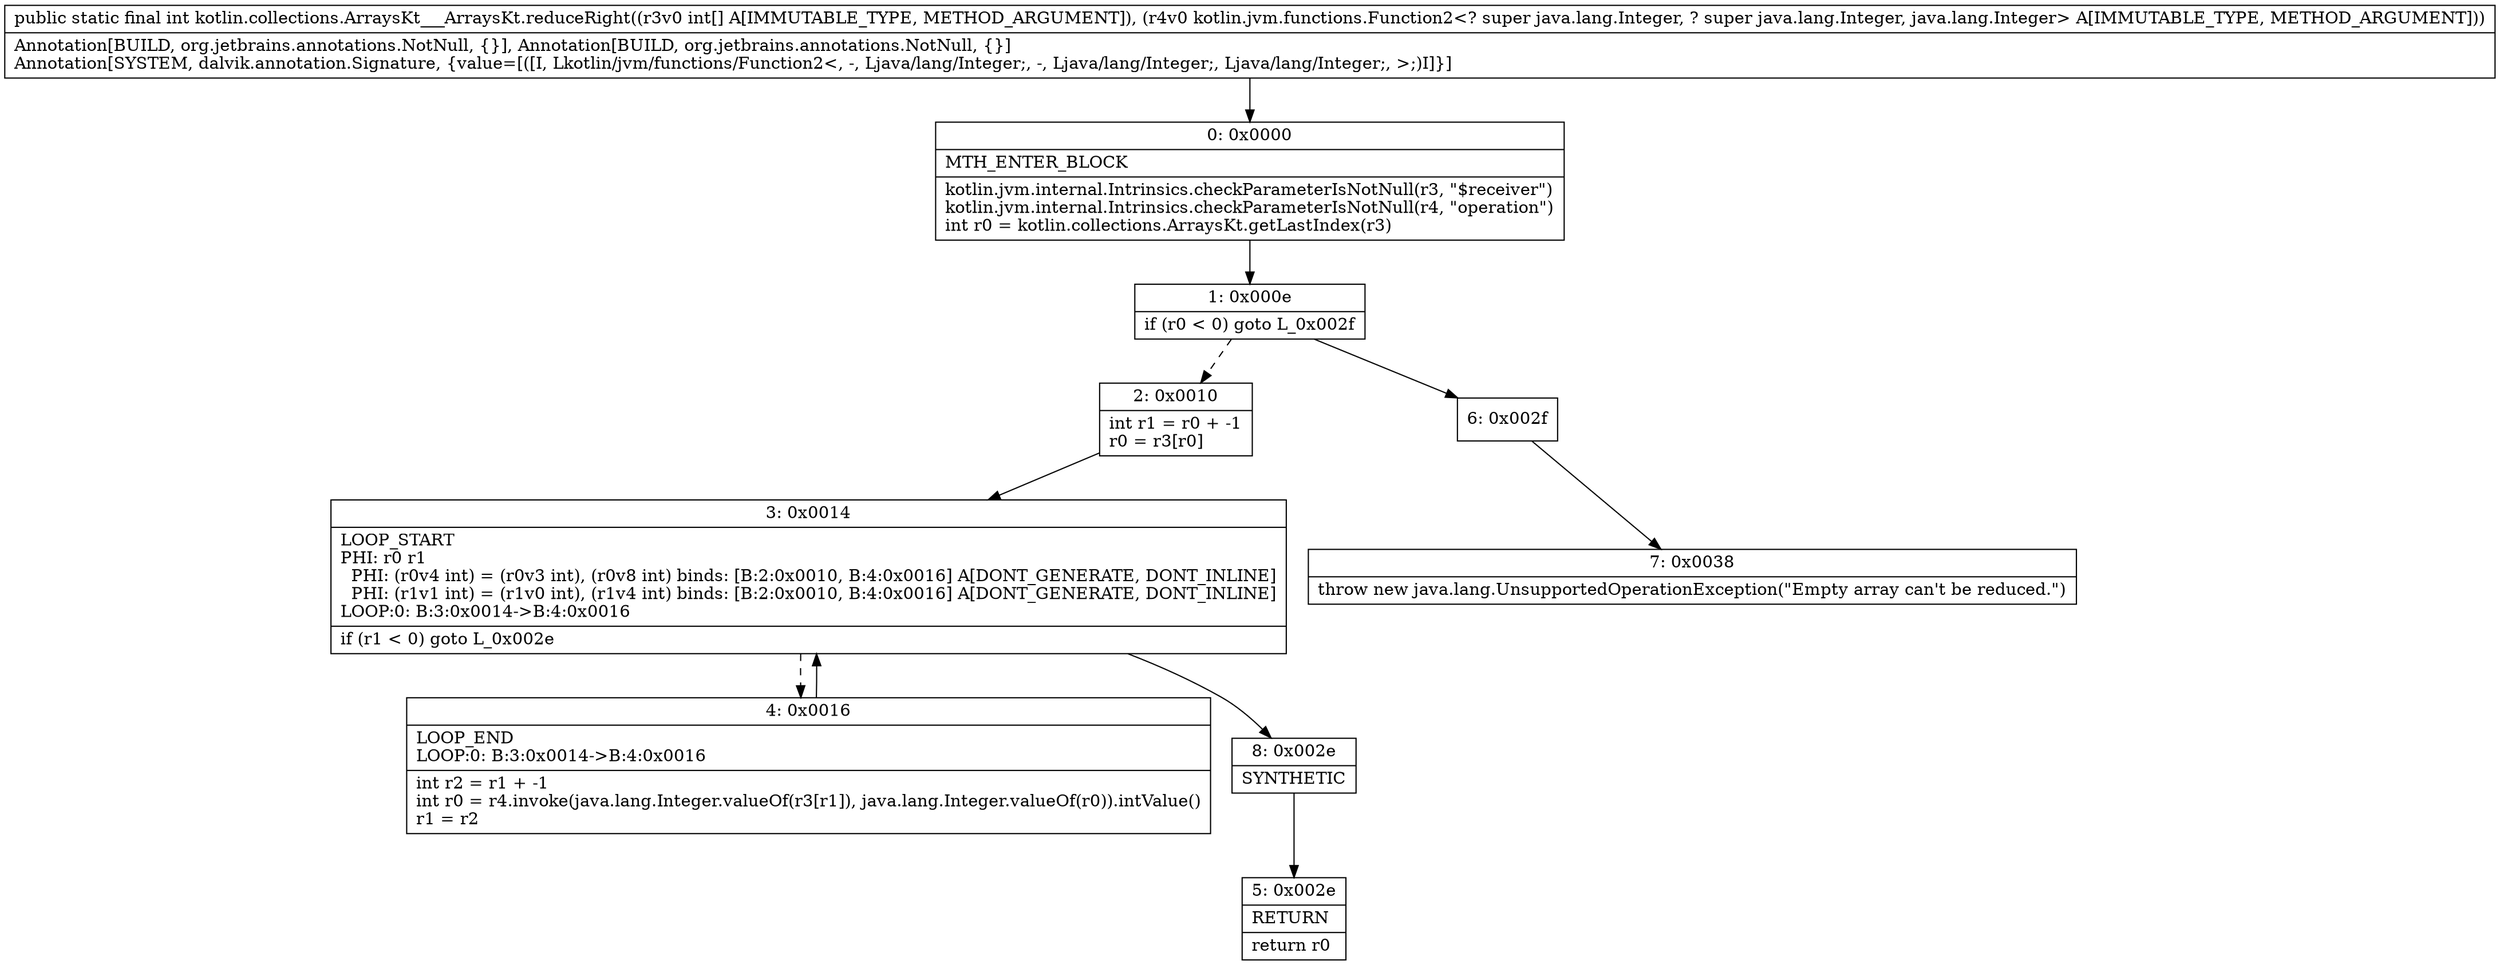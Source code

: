 digraph "CFG forkotlin.collections.ArraysKt___ArraysKt.reduceRight([ILkotlin\/jvm\/functions\/Function2;)I" {
Node_0 [shape=record,label="{0\:\ 0x0000|MTH_ENTER_BLOCK\l|kotlin.jvm.internal.Intrinsics.checkParameterIsNotNull(r3, \"$receiver\")\lkotlin.jvm.internal.Intrinsics.checkParameterIsNotNull(r4, \"operation\")\lint r0 = kotlin.collections.ArraysKt.getLastIndex(r3)\l}"];
Node_1 [shape=record,label="{1\:\ 0x000e|if (r0 \< 0) goto L_0x002f\l}"];
Node_2 [shape=record,label="{2\:\ 0x0010|int r1 = r0 + \-1\lr0 = r3[r0]\l}"];
Node_3 [shape=record,label="{3\:\ 0x0014|LOOP_START\lPHI: r0 r1 \l  PHI: (r0v4 int) = (r0v3 int), (r0v8 int) binds: [B:2:0x0010, B:4:0x0016] A[DONT_GENERATE, DONT_INLINE]\l  PHI: (r1v1 int) = (r1v0 int), (r1v4 int) binds: [B:2:0x0010, B:4:0x0016] A[DONT_GENERATE, DONT_INLINE]\lLOOP:0: B:3:0x0014\-\>B:4:0x0016\l|if (r1 \< 0) goto L_0x002e\l}"];
Node_4 [shape=record,label="{4\:\ 0x0016|LOOP_END\lLOOP:0: B:3:0x0014\-\>B:4:0x0016\l|int r2 = r1 + \-1\lint r0 = r4.invoke(java.lang.Integer.valueOf(r3[r1]), java.lang.Integer.valueOf(r0)).intValue()\lr1 = r2\l}"];
Node_5 [shape=record,label="{5\:\ 0x002e|RETURN\l|return r0\l}"];
Node_6 [shape=record,label="{6\:\ 0x002f}"];
Node_7 [shape=record,label="{7\:\ 0x0038|throw new java.lang.UnsupportedOperationException(\"Empty array can't be reduced.\")\l}"];
Node_8 [shape=record,label="{8\:\ 0x002e|SYNTHETIC\l}"];
MethodNode[shape=record,label="{public static final int kotlin.collections.ArraysKt___ArraysKt.reduceRight((r3v0 int[] A[IMMUTABLE_TYPE, METHOD_ARGUMENT]), (r4v0 kotlin.jvm.functions.Function2\<? super java.lang.Integer, ? super java.lang.Integer, java.lang.Integer\> A[IMMUTABLE_TYPE, METHOD_ARGUMENT]))  | Annotation[BUILD, org.jetbrains.annotations.NotNull, \{\}], Annotation[BUILD, org.jetbrains.annotations.NotNull, \{\}]\lAnnotation[SYSTEM, dalvik.annotation.Signature, \{value=[([I, Lkotlin\/jvm\/functions\/Function2\<, \-, Ljava\/lang\/Integer;, \-, Ljava\/lang\/Integer;, Ljava\/lang\/Integer;, \>;)I]\}]\l}"];
MethodNode -> Node_0;
Node_0 -> Node_1;
Node_1 -> Node_2[style=dashed];
Node_1 -> Node_6;
Node_2 -> Node_3;
Node_3 -> Node_4[style=dashed];
Node_3 -> Node_8;
Node_4 -> Node_3;
Node_6 -> Node_7;
Node_8 -> Node_5;
}

